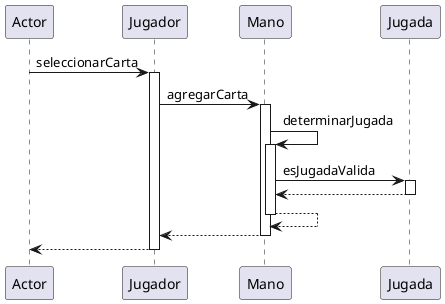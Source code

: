 @startuml
participant Actor
Actor -> Jugador : seleccionarCarta
activate Jugador
Jugador -> Mano : agregarCarta
activate Mano
Mano -> Mano : determinarJugada
activate Mano
Mano -> Jugada : esJugadaValida
activate Jugada
Jugada --> Mano
deactivate Jugada
Mano --> Mano
deactivate Mano
Mano --> Jugador
deactivate Mano
return
@enduml